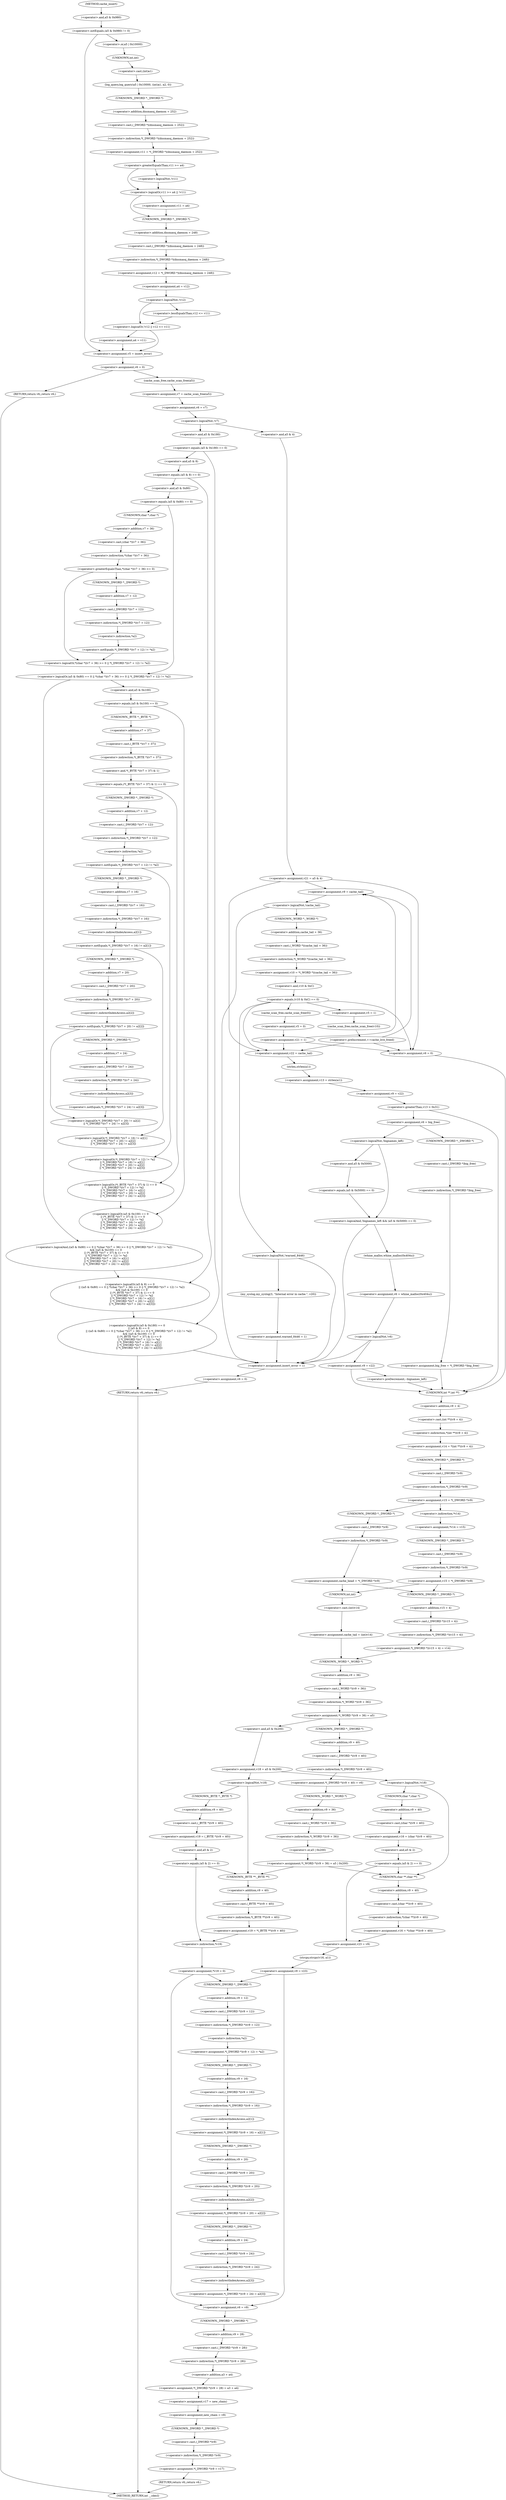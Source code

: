 digraph cache_insert {  
"1000145" [label = "(<operator>.notEquals,(a5 & 0x980) != 0)" ]
"1000146" [label = "(<operator>.and,a5 & 0x980)" ]
"1000151" [label = "(log_query,log_query(a5 | 0x10000, (int)a1, a2, 0))" ]
"1000152" [label = "(<operator>.or,a5 | 0x10000)" ]
"1000155" [label = "(<operator>.cast,(int)a1)" ]
"1000156" [label = "(UNKNOWN,int,int)" ]
"1000160" [label = "(<operator>.assignment,v11 = *(_DWORD *)(dnsmasq_daemon + 252))" ]
"1000162" [label = "(<operator>.indirection,*(_DWORD *)(dnsmasq_daemon + 252))" ]
"1000163" [label = "(<operator>.cast,(_DWORD *)(dnsmasq_daemon + 252))" ]
"1000164" [label = "(UNKNOWN,_DWORD *,_DWORD *)" ]
"1000165" [label = "(<operator>.addition,dnsmasq_daemon + 252)" ]
"1000169" [label = "(<operator>.logicalOr,v11 >= a4 || !v11)" ]
"1000170" [label = "(<operator>.greaterEqualsThan,v11 >= a4)" ]
"1000173" [label = "(<operator>.logicalNot,!v11)" ]
"1000175" [label = "(<operator>.assignment,v11 = a4)" ]
"1000178" [label = "(<operator>.assignment,v12 = *(_DWORD *)(dnsmasq_daemon + 248))" ]
"1000180" [label = "(<operator>.indirection,*(_DWORD *)(dnsmasq_daemon + 248))" ]
"1000181" [label = "(<operator>.cast,(_DWORD *)(dnsmasq_daemon + 248))" ]
"1000182" [label = "(UNKNOWN,_DWORD *,_DWORD *)" ]
"1000183" [label = "(<operator>.addition,dnsmasq_daemon + 248)" ]
"1000186" [label = "(<operator>.assignment,a4 = v12)" ]
"1000190" [label = "(<operator>.logicalOr,!v12 || v12 <= v11)" ]
"1000191" [label = "(<operator>.logicalNot,!v12)" ]
"1000193" [label = "(<operator>.lessEqualsThan,v12 <= v11)" ]
"1000196" [label = "(<operator>.assignment,a4 = v11)" ]
"1000199" [label = "(<operator>.assignment,v5 = insert_error)" ]
"1000202" [label = "(<operator>.assignment,v6 = 0)" ]
"1000207" [label = "(RETURN,return v6;,return v6;)" ]
"1000209" [label = "(<operator>.assignment,v7 = cache_scan_free(a5))" ]
"1000211" [label = "(cache_scan_free,cache_scan_free(a5))" ]
"1000213" [label = "(<operator>.assignment,v6 = v7)" ]
"1000217" [label = "(<operator>.logicalNot,!v7)" ]
"1000220" [label = "(<operator>.assignment,v21 = a5 & 4)" ]
"1000222" [label = "(<operator>.and,a5 & 4)" ]
"1000228" [label = "(<operator>.assignment,v9 = cache_tail)" ]
"1000232" [label = "(<operator>.logicalNot,!cache_tail)" ]
"1000235" [label = "(<operator>.assignment,v10 = *(_WORD *)(cache_tail + 36))" ]
"1000237" [label = "(<operator>.indirection,*(_WORD *)(cache_tail + 36))" ]
"1000238" [label = "(<operator>.cast,(_WORD *)(cache_tail + 36))" ]
"1000239" [label = "(UNKNOWN,_WORD *,_WORD *)" ]
"1000240" [label = "(<operator>.addition,cache_tail + 36)" ]
"1000244" [label = "(<operator>.equals,(v10 & 0xC) == 0)" ]
"1000245" [label = "(<operator>.and,v10 & 0xC)" ]
"1000254" [label = "(<operator>.logicalNot,!warned_8446)" ]
"1000257" [label = "(my_syslog,my_syslog(3, \"Internal error in cache.\", v20))" ]
"1000261" [label = "(<operator>.assignment,warned_8446 = 1)" ]
"1000268" [label = "(<operator>.assignment,v5 = 1)" ]
"1000271" [label = "(cache_scan_free,cache_scan_free(v10))" ]
"1000273" [label = "(<operator>.preIncrement,++cache_live_freed)" ]
"1000277" [label = "(cache_scan_free,cache_scan_free(0))" ]
"1000279" [label = "(<operator>.assignment,v5 = 0)" ]
"1000282" [label = "(<operator>.assignment,v21 = 1)" ]
"1000288" [label = "(<operator>.assignment,v22 = cache_tail)" ]
"1000291" [label = "(<operator>.assignment,v13 = strlen(a1))" ]
"1000293" [label = "(strlen,strlen(a1))" ]
"1000295" [label = "(<operator>.assignment,v9 = v22)" ]
"1000299" [label = "(<operator>.greaterThan,v13 > 0x31)" ]
"1000303" [label = "(<operator>.assignment,v6 = big_free)" ]
"1000309" [label = "(<operator>.assignment,big_free = *(_DWORD *)big_free)" ]
"1000311" [label = "(<operator>.indirection,*(_DWORD *)big_free)" ]
"1000312" [label = "(<operator>.cast,(_DWORD *)big_free)" ]
"1000313" [label = "(UNKNOWN,_DWORD *,_DWORD *)" ]
"1000318" [label = "(<operator>.logicalAnd,!bignames_left && (a5 & 0x5000) == 0)" ]
"1000319" [label = "(<operator>.logicalNot,!bignames_left)" ]
"1000321" [label = "(<operator>.equals,(a5 & 0x5000) == 0)" ]
"1000322" [label = "(<operator>.and,a5 & 0x5000)" ]
"1000327" [label = "(<operator>.assignment,v6 = whine_malloc(0x404u))" ]
"1000329" [label = "(whine_malloc,whine_malloc(0x404u))" ]
"1000332" [label = "(<operator>.logicalNot,!v6)" ]
"1000335" [label = "(<operator>.assignment,v9 = v22)" ]
"1000340" [label = "(<operator>.preDecrement,--bignames_left)" ]
"1000344" [label = "(<operator>.assignment,v6 = 0)" ]
"1000347" [label = "(<operator>.assignment,v14 = *(int **)(v9 + 4))" ]
"1000349" [label = "(<operator>.indirection,*(int **)(v9 + 4))" ]
"1000350" [label = "(<operator>.cast,(int **)(v9 + 4))" ]
"1000351" [label = "(UNKNOWN,int **,int **)" ]
"1000352" [label = "(<operator>.addition,v9 + 4)" ]
"1000355" [label = "(<operator>.assignment,v15 = *(_DWORD *)v9)" ]
"1000357" [label = "(<operator>.indirection,*(_DWORD *)v9)" ]
"1000358" [label = "(<operator>.cast,(_DWORD *)v9)" ]
"1000359" [label = "(UNKNOWN,_DWORD *,_DWORD *)" ]
"1000364" [label = "(<operator>.assignment,*v14 = v15)" ]
"1000365" [label = "(<operator>.indirection,*v14)" ]
"1000368" [label = "(<operator>.assignment,v15 = *(_DWORD *)v9)" ]
"1000370" [label = "(<operator>.indirection,*(_DWORD *)v9)" ]
"1000371" [label = "(<operator>.cast,(_DWORD *)v9)" ]
"1000372" [label = "(UNKNOWN,_DWORD *,_DWORD *)" ]
"1000376" [label = "(<operator>.assignment,cache_head = *(_DWORD *)v9)" ]
"1000378" [label = "(<operator>.indirection,*(_DWORD *)v9)" ]
"1000379" [label = "(<operator>.cast,(_DWORD *)v9)" ]
"1000380" [label = "(UNKNOWN,_DWORD *,_DWORD *)" ]
"1000384" [label = "(<operator>.assignment,*(_DWORD *)(v15 + 4) = v14)" ]
"1000385" [label = "(<operator>.indirection,*(_DWORD *)(v15 + 4))" ]
"1000386" [label = "(<operator>.cast,(_DWORD *)(v15 + 4))" ]
"1000387" [label = "(UNKNOWN,_DWORD *,_DWORD *)" ]
"1000388" [label = "(<operator>.addition,v15 + 4)" ]
"1000393" [label = "(<operator>.assignment,cache_tail = (int)v14)" ]
"1000395" [label = "(<operator>.cast,(int)v14)" ]
"1000396" [label = "(UNKNOWN,int,int)" ]
"1000398" [label = "(<operator>.assignment,*(_WORD *)(v9 + 36) = a5)" ]
"1000399" [label = "(<operator>.indirection,*(_WORD *)(v9 + 36))" ]
"1000400" [label = "(<operator>.cast,(_WORD *)(v9 + 36))" ]
"1000401" [label = "(UNKNOWN,_WORD *,_WORD *)" ]
"1000402" [label = "(<operator>.addition,v9 + 36)" ]
"1000409" [label = "(<operator>.assignment,*(_DWORD *)(v9 + 40) = v6)" ]
"1000410" [label = "(<operator>.indirection,*(_DWORD *)(v9 + 40))" ]
"1000411" [label = "(<operator>.cast,(_DWORD *)(v9 + 40))" ]
"1000412" [label = "(UNKNOWN,_DWORD *,_DWORD *)" ]
"1000413" [label = "(<operator>.addition,v9 + 40)" ]
"1000417" [label = "(<operator>.assignment,*(_WORD *)(v9 + 36) = a5 | 0x200)" ]
"1000418" [label = "(<operator>.indirection,*(_WORD *)(v9 + 36))" ]
"1000419" [label = "(<operator>.cast,(_WORD *)(v9 + 36))" ]
"1000420" [label = "(UNKNOWN,_WORD *,_WORD *)" ]
"1000421" [label = "(<operator>.addition,v9 + 36)" ]
"1000424" [label = "(<operator>.or,a5 | 0x200)" ]
"1000431" [label = "(<operator>.assignment,v16 = *(char **)(v9 + 40))" ]
"1000433" [label = "(<operator>.indirection,*(char **)(v9 + 40))" ]
"1000434" [label = "(<operator>.cast,(char **)(v9 + 40))" ]
"1000435" [label = "(UNKNOWN,char **,char **)" ]
"1000436" [label = "(<operator>.addition,v9 + 40)" ]
"1000440" [label = "(<operator>.assignment,v23 = v9)" ]
"1000443" [label = "(strcpy,strcpy(v16, a1))" ]
"1000446" [label = "(<operator>.assignment,v9 = v23)" ]
"1000453" [label = "(<operator>.assignment,*(_DWORD *)(v9 + 12) = *a2)" ]
"1000454" [label = "(<operator>.indirection,*(_DWORD *)(v9 + 12))" ]
"1000455" [label = "(<operator>.cast,(_DWORD *)(v9 + 12))" ]
"1000456" [label = "(UNKNOWN,_DWORD *,_DWORD *)" ]
"1000457" [label = "(<operator>.addition,v9 + 12)" ]
"1000460" [label = "(<operator>.indirection,*a2)" ]
"1000462" [label = "(<operator>.assignment,*(_DWORD *)(v9 + 16) = a2[1])" ]
"1000463" [label = "(<operator>.indirection,*(_DWORD *)(v9 + 16))" ]
"1000464" [label = "(<operator>.cast,(_DWORD *)(v9 + 16))" ]
"1000465" [label = "(UNKNOWN,_DWORD *,_DWORD *)" ]
"1000466" [label = "(<operator>.addition,v9 + 16)" ]
"1000469" [label = "(<operator>.indirectIndexAccess,a2[1])" ]
"1000472" [label = "(<operator>.assignment,*(_DWORD *)(v9 + 20) = a2[2])" ]
"1000473" [label = "(<operator>.indirection,*(_DWORD *)(v9 + 20))" ]
"1000474" [label = "(<operator>.cast,(_DWORD *)(v9 + 20))" ]
"1000475" [label = "(UNKNOWN,_DWORD *,_DWORD *)" ]
"1000476" [label = "(<operator>.addition,v9 + 20)" ]
"1000479" [label = "(<operator>.indirectIndexAccess,a2[2])" ]
"1000482" [label = "(<operator>.assignment,*(_DWORD *)(v9 + 24) = a2[3])" ]
"1000483" [label = "(<operator>.indirection,*(_DWORD *)(v9 + 24))" ]
"1000484" [label = "(<operator>.cast,(_DWORD *)(v9 + 24))" ]
"1000485" [label = "(UNKNOWN,_DWORD *,_DWORD *)" ]
"1000486" [label = "(<operator>.addition,v9 + 24)" ]
"1000489" [label = "(<operator>.indirectIndexAccess,a2[3])" ]
"1000492" [label = "(<operator>.assignment,v6 = v9)" ]
"1000495" [label = "(<operator>.assignment,*(_DWORD *)(v9 + 28) = a3 + a4)" ]
"1000496" [label = "(<operator>.indirection,*(_DWORD *)(v9 + 28))" ]
"1000497" [label = "(<operator>.cast,(_DWORD *)(v9 + 28))" ]
"1000498" [label = "(UNKNOWN,_DWORD *,_DWORD *)" ]
"1000499" [label = "(<operator>.addition,v9 + 28)" ]
"1000502" [label = "(<operator>.addition,a3 + a4)" ]
"1000505" [label = "(<operator>.assignment,v17 = new_chain)" ]
"1000508" [label = "(<operator>.assignment,new_chain = v9)" ]
"1000511" [label = "(<operator>.assignment,*(_DWORD *)v9 = v17)" ]
"1000512" [label = "(<operator>.indirection,*(_DWORD *)v9)" ]
"1000513" [label = "(<operator>.cast,(_DWORD *)v9)" ]
"1000514" [label = "(UNKNOWN,_DWORD *,_DWORD *)" ]
"1000517" [label = "(RETURN,return v6;,return v6;)" ]
"1000521" [label = "(<operator>.assignment,v18 = a5 & 0x200)" ]
"1000523" [label = "(<operator>.and,a5 & 0x200)" ]
"1000530" [label = "(<operator>.logicalNot,!v18)" ]
"1000533" [label = "(<operator>.assignment,v16 = (char *)(v9 + 40))" ]
"1000535" [label = "(<operator>.cast,(char *)(v9 + 40))" ]
"1000536" [label = "(UNKNOWN,char *,char *)" ]
"1000537" [label = "(<operator>.addition,v9 + 40)" ]
"1000541" [label = "(<operator>.equals,(a5 & 2) == 0)" ]
"1000542" [label = "(<operator>.and,a5 & 2)" ]
"1000549" [label = "(<operator>.logicalNot,!v18)" ]
"1000552" [label = "(<operator>.assignment,v19 = (_BYTE *)(v9 + 40))" ]
"1000554" [label = "(<operator>.cast,(_BYTE *)(v9 + 40))" ]
"1000555" [label = "(UNKNOWN,_BYTE *,_BYTE *)" ]
"1000556" [label = "(<operator>.addition,v9 + 40)" ]
"1000560" [label = "(<operator>.equals,(a5 & 2) == 0)" ]
"1000561" [label = "(<operator>.and,a5 & 2)" ]
"1000567" [label = "(<operator>.assignment,*v19 = 0)" ]
"1000568" [label = "(<operator>.indirection,*v19)" ]
"1000572" [label = "(<operator>.assignment,v19 = *(_BYTE **)(v9 + 40))" ]
"1000574" [label = "(<operator>.indirection,*(_BYTE **)(v9 + 40))" ]
"1000575" [label = "(<operator>.cast,(_BYTE **)(v9 + 40))" ]
"1000576" [label = "(UNKNOWN,_BYTE **,_BYTE **)" ]
"1000577" [label = "(<operator>.addition,v9 + 40)" ]
"1000582" [label = "(<operator>.logicalOr,(a5 & 0x180) == 0\n    || (a5 & 8) == 0\n    || ((a5 & 0x80) == 0 || *(char *)(v7 + 36) >= 0 || *(_DWORD *)(v7 + 12) != *a2)\n    && ((a5 & 0x100) == 0\n     || (*(_BYTE *)(v7 + 37) & 1) == 0\n     || *(_DWORD *)(v7 + 12) != *a2\n     || *(_DWORD *)(v7 + 16) != a2[1]\n     || *(_DWORD *)(v7 + 20) != a2[2]\n     || *(_DWORD *)(v7 + 24) != a2[3]))" ]
"1000583" [label = "(<operator>.equals,(a5 & 0x180) == 0)" ]
"1000584" [label = "(<operator>.and,a5 & 0x180)" ]
"1000588" [label = "(<operator>.logicalOr,(a5 & 8) == 0\n    || ((a5 & 0x80) == 0 || *(char *)(v7 + 36) >= 0 || *(_DWORD *)(v7 + 12) != *a2)\n    && ((a5 & 0x100) == 0\n     || (*(_BYTE *)(v7 + 37) & 1) == 0\n     || *(_DWORD *)(v7 + 12) != *a2\n     || *(_DWORD *)(v7 + 16) != a2[1]\n     || *(_DWORD *)(v7 + 20) != a2[2]\n     || *(_DWORD *)(v7 + 24) != a2[3]))" ]
"1000589" [label = "(<operator>.equals,(a5 & 8) == 0)" ]
"1000590" [label = "(<operator>.and,a5 & 8)" ]
"1000594" [label = "(<operator>.logicalAnd,((a5 & 0x80) == 0 || *(char *)(v7 + 36) >= 0 || *(_DWORD *)(v7 + 12) != *a2)\n    && ((a5 & 0x100) == 0\n     || (*(_BYTE *)(v7 + 37) & 1) == 0\n     || *(_DWORD *)(v7 + 12) != *a2\n     || *(_DWORD *)(v7 + 16) != a2[1]\n     || *(_DWORD *)(v7 + 20) != a2[2]\n     || *(_DWORD *)(v7 + 24) != a2[3]))" ]
"1000595" [label = "(<operator>.logicalOr,(a5 & 0x80) == 0 || *(char *)(v7 + 36) >= 0 || *(_DWORD *)(v7 + 12) != *a2)" ]
"1000596" [label = "(<operator>.equals,(a5 & 0x80) == 0)" ]
"1000597" [label = "(<operator>.and,a5 & 0x80)" ]
"1000601" [label = "(<operator>.logicalOr,*(char *)(v7 + 36) >= 0 || *(_DWORD *)(v7 + 12) != *a2)" ]
"1000602" [label = "(<operator>.greaterEqualsThan,*(char *)(v7 + 36) >= 0)" ]
"1000603" [label = "(<operator>.indirection,*(char *)(v7 + 36))" ]
"1000604" [label = "(<operator>.cast,(char *)(v7 + 36))" ]
"1000605" [label = "(UNKNOWN,char *,char *)" ]
"1000606" [label = "(<operator>.addition,v7 + 36)" ]
"1000610" [label = "(<operator>.notEquals,*(_DWORD *)(v7 + 12) != *a2)" ]
"1000611" [label = "(<operator>.indirection,*(_DWORD *)(v7 + 12))" ]
"1000612" [label = "(<operator>.cast,(_DWORD *)(v7 + 12))" ]
"1000613" [label = "(UNKNOWN,_DWORD *,_DWORD *)" ]
"1000614" [label = "(<operator>.addition,v7 + 12)" ]
"1000617" [label = "(<operator>.indirection,*a2)" ]
"1000619" [label = "(<operator>.logicalOr,(a5 & 0x100) == 0\n     || (*(_BYTE *)(v7 + 37) & 1) == 0\n     || *(_DWORD *)(v7 + 12) != *a2\n     || *(_DWORD *)(v7 + 16) != a2[1]\n     || *(_DWORD *)(v7 + 20) != a2[2]\n     || *(_DWORD *)(v7 + 24) != a2[3])" ]
"1000620" [label = "(<operator>.equals,(a5 & 0x100) == 0)" ]
"1000621" [label = "(<operator>.and,a5 & 0x100)" ]
"1000625" [label = "(<operator>.logicalOr,(*(_BYTE *)(v7 + 37) & 1) == 0\n     || *(_DWORD *)(v7 + 12) != *a2\n     || *(_DWORD *)(v7 + 16) != a2[1]\n     || *(_DWORD *)(v7 + 20) != a2[2]\n     || *(_DWORD *)(v7 + 24) != a2[3])" ]
"1000626" [label = "(<operator>.equals,(*(_BYTE *)(v7 + 37) & 1) == 0)" ]
"1000627" [label = "(<operator>.and,*(_BYTE *)(v7 + 37) & 1)" ]
"1000628" [label = "(<operator>.indirection,*(_BYTE *)(v7 + 37))" ]
"1000629" [label = "(<operator>.cast,(_BYTE *)(v7 + 37))" ]
"1000630" [label = "(UNKNOWN,_BYTE *,_BYTE *)" ]
"1000631" [label = "(<operator>.addition,v7 + 37)" ]
"1000636" [label = "(<operator>.logicalOr,*(_DWORD *)(v7 + 12) != *a2\n     || *(_DWORD *)(v7 + 16) != a2[1]\n     || *(_DWORD *)(v7 + 20) != a2[2]\n     || *(_DWORD *)(v7 + 24) != a2[3])" ]
"1000637" [label = "(<operator>.notEquals,*(_DWORD *)(v7 + 12) != *a2)" ]
"1000638" [label = "(<operator>.indirection,*(_DWORD *)(v7 + 12))" ]
"1000639" [label = "(<operator>.cast,(_DWORD *)(v7 + 12))" ]
"1000640" [label = "(UNKNOWN,_DWORD *,_DWORD *)" ]
"1000641" [label = "(<operator>.addition,v7 + 12)" ]
"1000644" [label = "(<operator>.indirection,*a2)" ]
"1000646" [label = "(<operator>.logicalOr,*(_DWORD *)(v7 + 16) != a2[1]\n     || *(_DWORD *)(v7 + 20) != a2[2]\n     || *(_DWORD *)(v7 + 24) != a2[3])" ]
"1000647" [label = "(<operator>.notEquals,*(_DWORD *)(v7 + 16) != a2[1])" ]
"1000648" [label = "(<operator>.indirection,*(_DWORD *)(v7 + 16))" ]
"1000649" [label = "(<operator>.cast,(_DWORD *)(v7 + 16))" ]
"1000650" [label = "(UNKNOWN,_DWORD *,_DWORD *)" ]
"1000651" [label = "(<operator>.addition,v7 + 16)" ]
"1000654" [label = "(<operator>.indirectIndexAccess,a2[1])" ]
"1000657" [label = "(<operator>.logicalOr,*(_DWORD *)(v7 + 20) != a2[2]\n     || *(_DWORD *)(v7 + 24) != a2[3])" ]
"1000658" [label = "(<operator>.notEquals,*(_DWORD *)(v7 + 20) != a2[2])" ]
"1000659" [label = "(<operator>.indirection,*(_DWORD *)(v7 + 20))" ]
"1000660" [label = "(<operator>.cast,(_DWORD *)(v7 + 20))" ]
"1000661" [label = "(UNKNOWN,_DWORD *,_DWORD *)" ]
"1000662" [label = "(<operator>.addition,v7 + 20)" ]
"1000665" [label = "(<operator>.indirectIndexAccess,a2[2])" ]
"1000668" [label = "(<operator>.notEquals,*(_DWORD *)(v7 + 24) != a2[3])" ]
"1000669" [label = "(<operator>.indirection,*(_DWORD *)(v7 + 24))" ]
"1000670" [label = "(<operator>.cast,(_DWORD *)(v7 + 24))" ]
"1000671" [label = "(UNKNOWN,_DWORD *,_DWORD *)" ]
"1000672" [label = "(<operator>.addition,v7 + 24)" ]
"1000675" [label = "(<operator>.indirectIndexAccess,a2[3])" ]
"1000680" [label = "(<operator>.assignment,insert_error = 1)" ]
"1000683" [label = "(<operator>.assignment,v6 = 0)" ]
"1000686" [label = "(RETURN,return v6;,return v6;)" ]
"1000119" [label = "(METHOD,cache_insert)" ]
"1000688" [label = "(METHOD_RETURN,int __cdecl)" ]
  "1000145" -> "1000152" 
  "1000145" -> "1000199" 
  "1000146" -> "1000145" 
  "1000151" -> "1000164" 
  "1000152" -> "1000156" 
  "1000155" -> "1000151" 
  "1000156" -> "1000155" 
  "1000160" -> "1000170" 
  "1000162" -> "1000160" 
  "1000163" -> "1000162" 
  "1000164" -> "1000165" 
  "1000165" -> "1000163" 
  "1000169" -> "1000175" 
  "1000169" -> "1000182" 
  "1000170" -> "1000169" 
  "1000170" -> "1000173" 
  "1000173" -> "1000169" 
  "1000175" -> "1000182" 
  "1000178" -> "1000186" 
  "1000180" -> "1000178" 
  "1000181" -> "1000180" 
  "1000182" -> "1000183" 
  "1000183" -> "1000181" 
  "1000186" -> "1000191" 
  "1000190" -> "1000196" 
  "1000190" -> "1000199" 
  "1000191" -> "1000190" 
  "1000191" -> "1000193" 
  "1000193" -> "1000190" 
  "1000196" -> "1000199" 
  "1000199" -> "1000202" 
  "1000202" -> "1000207" 
  "1000202" -> "1000211" 
  "1000207" -> "1000688" 
  "1000209" -> "1000213" 
  "1000211" -> "1000209" 
  "1000213" -> "1000217" 
  "1000217" -> "1000222" 
  "1000217" -> "1000584" 
  "1000220" -> "1000228" 
  "1000220" -> "1000288" 
  "1000220" -> "1000344" 
  "1000222" -> "1000220" 
  "1000228" -> "1000232" 
  "1000232" -> "1000680" 
  "1000232" -> "1000239" 
  "1000235" -> "1000245" 
  "1000237" -> "1000235" 
  "1000238" -> "1000237" 
  "1000239" -> "1000240" 
  "1000240" -> "1000238" 
  "1000244" -> "1000288" 
  "1000244" -> "1000344" 
  "1000244" -> "1000254" 
  "1000244" -> "1000268" 
  "1000244" -> "1000277" 
  "1000245" -> "1000244" 
  "1000254" -> "1000257" 
  "1000254" -> "1000680" 
  "1000257" -> "1000261" 
  "1000261" -> "1000680" 
  "1000268" -> "1000271" 
  "1000271" -> "1000273" 
  "1000273" -> "1000228" 
  "1000273" -> "1000288" 
  "1000273" -> "1000344" 
  "1000277" -> "1000279" 
  "1000279" -> "1000282" 
  "1000282" -> "1000228" 
  "1000282" -> "1000288" 
  "1000282" -> "1000344" 
  "1000288" -> "1000293" 
  "1000291" -> "1000295" 
  "1000293" -> "1000291" 
  "1000295" -> "1000299" 
  "1000299" -> "1000303" 
  "1000299" -> "1000351" 
  "1000303" -> "1000313" 
  "1000303" -> "1000319" 
  "1000309" -> "1000351" 
  "1000311" -> "1000309" 
  "1000312" -> "1000311" 
  "1000313" -> "1000312" 
  "1000318" -> "1000680" 
  "1000318" -> "1000329" 
  "1000319" -> "1000318" 
  "1000319" -> "1000322" 
  "1000321" -> "1000318" 
  "1000322" -> "1000321" 
  "1000327" -> "1000332" 
  "1000329" -> "1000327" 
  "1000332" -> "1000680" 
  "1000332" -> "1000335" 
  "1000335" -> "1000340" 
  "1000335" -> "1000351" 
  "1000340" -> "1000351" 
  "1000344" -> "1000351" 
  "1000347" -> "1000359" 
  "1000349" -> "1000347" 
  "1000350" -> "1000349" 
  "1000351" -> "1000352" 
  "1000352" -> "1000350" 
  "1000355" -> "1000365" 
  "1000355" -> "1000380" 
  "1000357" -> "1000355" 
  "1000358" -> "1000357" 
  "1000359" -> "1000358" 
  "1000364" -> "1000372" 
  "1000365" -> "1000364" 
  "1000368" -> "1000387" 
  "1000368" -> "1000396" 
  "1000370" -> "1000368" 
  "1000371" -> "1000370" 
  "1000372" -> "1000371" 
  "1000376" -> "1000387" 
  "1000376" -> "1000396" 
  "1000378" -> "1000376" 
  "1000379" -> "1000378" 
  "1000380" -> "1000379" 
  "1000384" -> "1000401" 
  "1000385" -> "1000384" 
  "1000386" -> "1000385" 
  "1000387" -> "1000388" 
  "1000388" -> "1000386" 
  "1000393" -> "1000401" 
  "1000395" -> "1000393" 
  "1000396" -> "1000395" 
  "1000398" -> "1000412" 
  "1000398" -> "1000523" 
  "1000399" -> "1000398" 
  "1000400" -> "1000399" 
  "1000401" -> "1000402" 
  "1000402" -> "1000400" 
  "1000409" -> "1000420" 
  "1000410" -> "1000409" 
  "1000411" -> "1000410" 
  "1000412" -> "1000413" 
  "1000413" -> "1000411" 
  "1000417" -> "1000435" 
  "1000417" -> "1000576" 
  "1000418" -> "1000424" 
  "1000419" -> "1000418" 
  "1000420" -> "1000421" 
  "1000421" -> "1000419" 
  "1000424" -> "1000417" 
  "1000431" -> "1000440" 
  "1000433" -> "1000431" 
  "1000434" -> "1000433" 
  "1000435" -> "1000436" 
  "1000436" -> "1000434" 
  "1000440" -> "1000443" 
  "1000443" -> "1000446" 
  "1000446" -> "1000456" 
  "1000446" -> "1000492" 
  "1000453" -> "1000465" 
  "1000454" -> "1000460" 
  "1000455" -> "1000454" 
  "1000456" -> "1000457" 
  "1000457" -> "1000455" 
  "1000460" -> "1000453" 
  "1000462" -> "1000475" 
  "1000463" -> "1000469" 
  "1000464" -> "1000463" 
  "1000465" -> "1000466" 
  "1000466" -> "1000464" 
  "1000469" -> "1000462" 
  "1000472" -> "1000485" 
  "1000473" -> "1000479" 
  "1000474" -> "1000473" 
  "1000475" -> "1000476" 
  "1000476" -> "1000474" 
  "1000479" -> "1000472" 
  "1000482" -> "1000492" 
  "1000483" -> "1000489" 
  "1000484" -> "1000483" 
  "1000485" -> "1000486" 
  "1000486" -> "1000484" 
  "1000489" -> "1000482" 
  "1000492" -> "1000498" 
  "1000495" -> "1000505" 
  "1000496" -> "1000502" 
  "1000497" -> "1000496" 
  "1000498" -> "1000499" 
  "1000499" -> "1000497" 
  "1000502" -> "1000495" 
  "1000505" -> "1000508" 
  "1000508" -> "1000514" 
  "1000511" -> "1000517" 
  "1000512" -> "1000511" 
  "1000513" -> "1000512" 
  "1000514" -> "1000513" 
  "1000517" -> "1000688" 
  "1000521" -> "1000530" 
  "1000521" -> "1000549" 
  "1000523" -> "1000521" 
  "1000530" -> "1000536" 
  "1000530" -> "1000435" 
  "1000533" -> "1000542" 
  "1000535" -> "1000533" 
  "1000536" -> "1000537" 
  "1000537" -> "1000535" 
  "1000541" -> "1000440" 
  "1000541" -> "1000435" 
  "1000542" -> "1000541" 
  "1000549" -> "1000555" 
  "1000549" -> "1000576" 
  "1000552" -> "1000561" 
  "1000554" -> "1000552" 
  "1000555" -> "1000556" 
  "1000556" -> "1000554" 
  "1000560" -> "1000568" 
  "1000560" -> "1000576" 
  "1000561" -> "1000560" 
  "1000567" -> "1000456" 
  "1000567" -> "1000492" 
  "1000568" -> "1000567" 
  "1000572" -> "1000568" 
  "1000574" -> "1000572" 
  "1000575" -> "1000574" 
  "1000576" -> "1000577" 
  "1000577" -> "1000575" 
  "1000582" -> "1000680" 
  "1000582" -> "1000686" 
  "1000583" -> "1000582" 
  "1000583" -> "1000590" 
  "1000584" -> "1000583" 
  "1000588" -> "1000582" 
  "1000589" -> "1000588" 
  "1000589" -> "1000597" 
  "1000590" -> "1000589" 
  "1000594" -> "1000588" 
  "1000595" -> "1000594" 
  "1000595" -> "1000621" 
  "1000596" -> "1000605" 
  "1000596" -> "1000595" 
  "1000597" -> "1000596" 
  "1000601" -> "1000595" 
  "1000602" -> "1000613" 
  "1000602" -> "1000601" 
  "1000603" -> "1000602" 
  "1000604" -> "1000603" 
  "1000605" -> "1000606" 
  "1000606" -> "1000604" 
  "1000610" -> "1000601" 
  "1000611" -> "1000617" 
  "1000612" -> "1000611" 
  "1000613" -> "1000614" 
  "1000614" -> "1000612" 
  "1000617" -> "1000610" 
  "1000619" -> "1000594" 
  "1000620" -> "1000630" 
  "1000620" -> "1000619" 
  "1000621" -> "1000620" 
  "1000625" -> "1000619" 
  "1000626" -> "1000640" 
  "1000626" -> "1000625" 
  "1000627" -> "1000626" 
  "1000628" -> "1000627" 
  "1000629" -> "1000628" 
  "1000630" -> "1000631" 
  "1000631" -> "1000629" 
  "1000636" -> "1000625" 
  "1000637" -> "1000650" 
  "1000637" -> "1000636" 
  "1000638" -> "1000644" 
  "1000639" -> "1000638" 
  "1000640" -> "1000641" 
  "1000641" -> "1000639" 
  "1000644" -> "1000637" 
  "1000646" -> "1000636" 
  "1000647" -> "1000661" 
  "1000647" -> "1000646" 
  "1000648" -> "1000654" 
  "1000649" -> "1000648" 
  "1000650" -> "1000651" 
  "1000651" -> "1000649" 
  "1000654" -> "1000647" 
  "1000657" -> "1000646" 
  "1000658" -> "1000671" 
  "1000658" -> "1000657" 
  "1000659" -> "1000665" 
  "1000660" -> "1000659" 
  "1000661" -> "1000662" 
  "1000662" -> "1000660" 
  "1000665" -> "1000658" 
  "1000668" -> "1000657" 
  "1000669" -> "1000675" 
  "1000670" -> "1000669" 
  "1000671" -> "1000672" 
  "1000672" -> "1000670" 
  "1000675" -> "1000668" 
  "1000680" -> "1000683" 
  "1000683" -> "1000686" 
  "1000686" -> "1000688" 
  "1000119" -> "1000146" 
}
